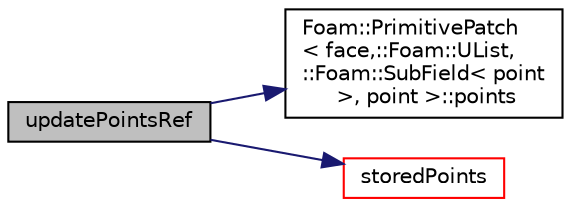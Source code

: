 digraph "updatePointsRef"
{
  bgcolor="transparent";
  edge [fontname="Helvetica",fontsize="10",labelfontname="Helvetica",labelfontsize="10"];
  node [fontname="Helvetica",fontsize="10",shape=record];
  rankdir="LR";
  Node1 [label="updatePointsRef",height=0.2,width=0.4,color="black", fillcolor="grey75", style="filled", fontcolor="black"];
  Node1 -> Node2 [color="midnightblue",fontsize="10",style="solid",fontname="Helvetica"];
  Node2 [label="Foam::PrimitivePatch\l\< face,::Foam::UList,\l::Foam::SubField\< point\l \>, point \>::points",height=0.2,width=0.4,color="black",URL="$a01972.html#a1f42f31bcf706357682dcf097255b544",tooltip="Return reference to global points. "];
  Node1 -> Node3 [color="midnightblue",fontsize="10",style="solid",fontname="Helvetica"];
  Node3 [label="storedPoints",height=0.2,width=0.4,color="red",URL="$a02506.html#a42d63b7b3dcf589fbe1c4cd2bc8e3d9b",tooltip="Non-const access to global points. "];
}
